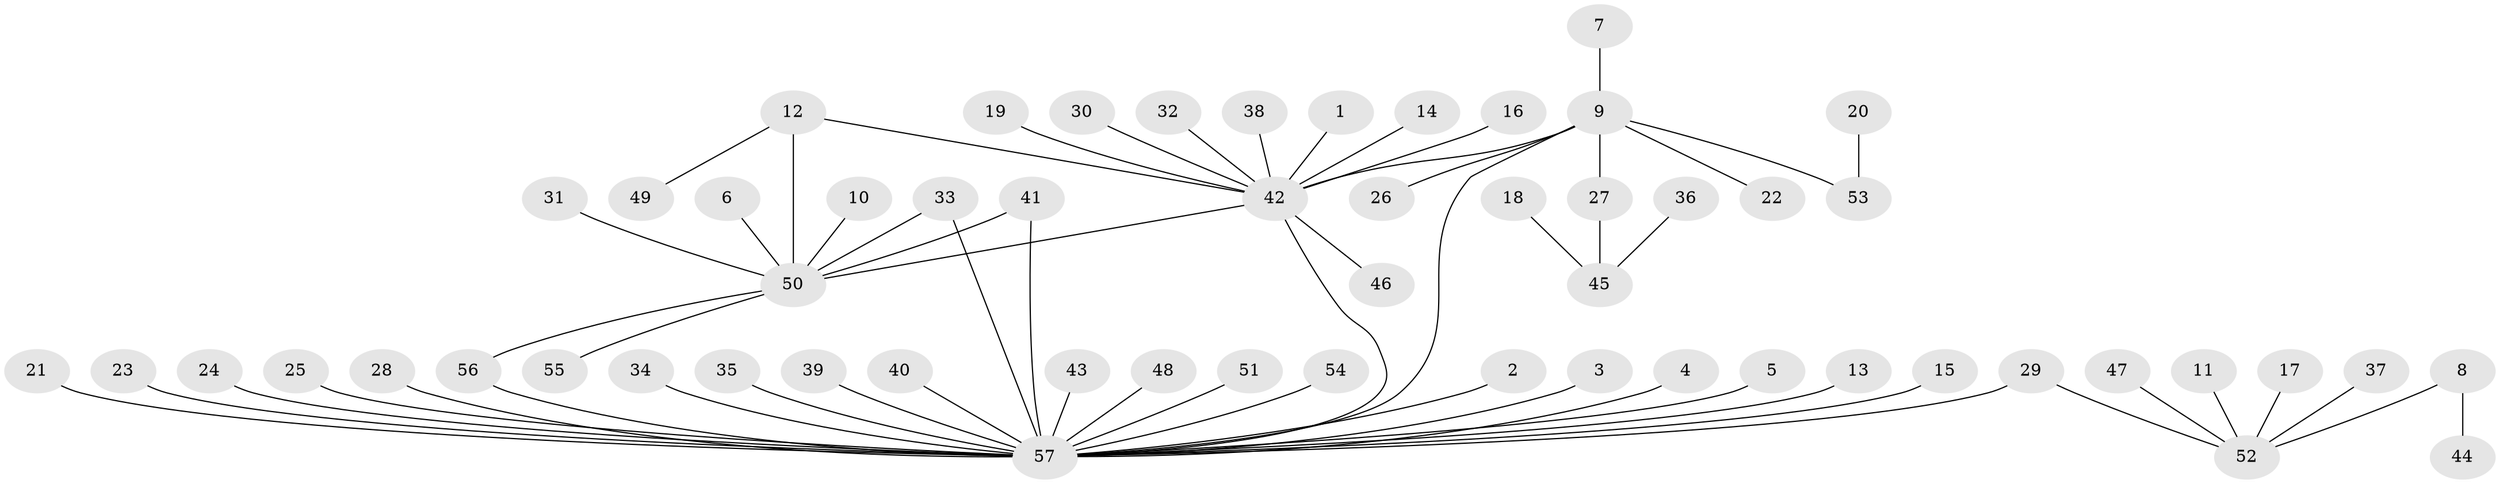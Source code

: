 // original degree distribution, {14: 0.008849557522123894, 4: 0.035398230088495575, 5: 0.035398230088495575, 10: 0.008849557522123894, 1: 0.6460176991150443, 8: 0.008849557522123894, 17: 0.008849557522123894, 12: 0.008849557522123894, 2: 0.1592920353982301, 6: 0.008849557522123894, 3: 0.061946902654867256, 9: 0.008849557522123894}
// Generated by graph-tools (version 1.1) at 2025/49/03/09/25 03:49:58]
// undirected, 57 vertices, 61 edges
graph export_dot {
graph [start="1"]
  node [color=gray90,style=filled];
  1;
  2;
  3;
  4;
  5;
  6;
  7;
  8;
  9;
  10;
  11;
  12;
  13;
  14;
  15;
  16;
  17;
  18;
  19;
  20;
  21;
  22;
  23;
  24;
  25;
  26;
  27;
  28;
  29;
  30;
  31;
  32;
  33;
  34;
  35;
  36;
  37;
  38;
  39;
  40;
  41;
  42;
  43;
  44;
  45;
  46;
  47;
  48;
  49;
  50;
  51;
  52;
  53;
  54;
  55;
  56;
  57;
  1 -- 42 [weight=1.0];
  2 -- 57 [weight=1.0];
  3 -- 57 [weight=1.0];
  4 -- 57 [weight=1.0];
  5 -- 57 [weight=1.0];
  6 -- 50 [weight=1.0];
  7 -- 9 [weight=1.0];
  8 -- 44 [weight=1.0];
  8 -- 52 [weight=1.0];
  9 -- 22 [weight=1.0];
  9 -- 26 [weight=1.0];
  9 -- 27 [weight=1.0];
  9 -- 42 [weight=1.0];
  9 -- 53 [weight=1.0];
  9 -- 57 [weight=1.0];
  10 -- 50 [weight=1.0];
  11 -- 52 [weight=1.0];
  12 -- 42 [weight=1.0];
  12 -- 49 [weight=1.0];
  12 -- 50 [weight=1.0];
  13 -- 57 [weight=1.0];
  14 -- 42 [weight=1.0];
  15 -- 57 [weight=1.0];
  16 -- 42 [weight=1.0];
  17 -- 52 [weight=1.0];
  18 -- 45 [weight=1.0];
  19 -- 42 [weight=1.0];
  20 -- 53 [weight=1.0];
  21 -- 57 [weight=1.0];
  23 -- 57 [weight=1.0];
  24 -- 57 [weight=1.0];
  25 -- 57 [weight=1.0];
  27 -- 45 [weight=1.0];
  28 -- 57 [weight=1.0];
  29 -- 52 [weight=1.0];
  29 -- 57 [weight=1.0];
  30 -- 42 [weight=1.0];
  31 -- 50 [weight=1.0];
  32 -- 42 [weight=1.0];
  33 -- 50 [weight=1.0];
  33 -- 57 [weight=1.0];
  34 -- 57 [weight=1.0];
  35 -- 57 [weight=1.0];
  36 -- 45 [weight=1.0];
  37 -- 52 [weight=1.0];
  38 -- 42 [weight=1.0];
  39 -- 57 [weight=1.0];
  40 -- 57 [weight=1.0];
  41 -- 50 [weight=1.0];
  41 -- 57 [weight=1.0];
  42 -- 46 [weight=1.0];
  42 -- 50 [weight=1.0];
  42 -- 57 [weight=1.0];
  43 -- 57 [weight=1.0];
  47 -- 52 [weight=1.0];
  48 -- 57 [weight=1.0];
  50 -- 55 [weight=1.0];
  50 -- 56 [weight=1.0];
  51 -- 57 [weight=1.0];
  54 -- 57 [weight=1.0];
  56 -- 57 [weight=2.0];
}
